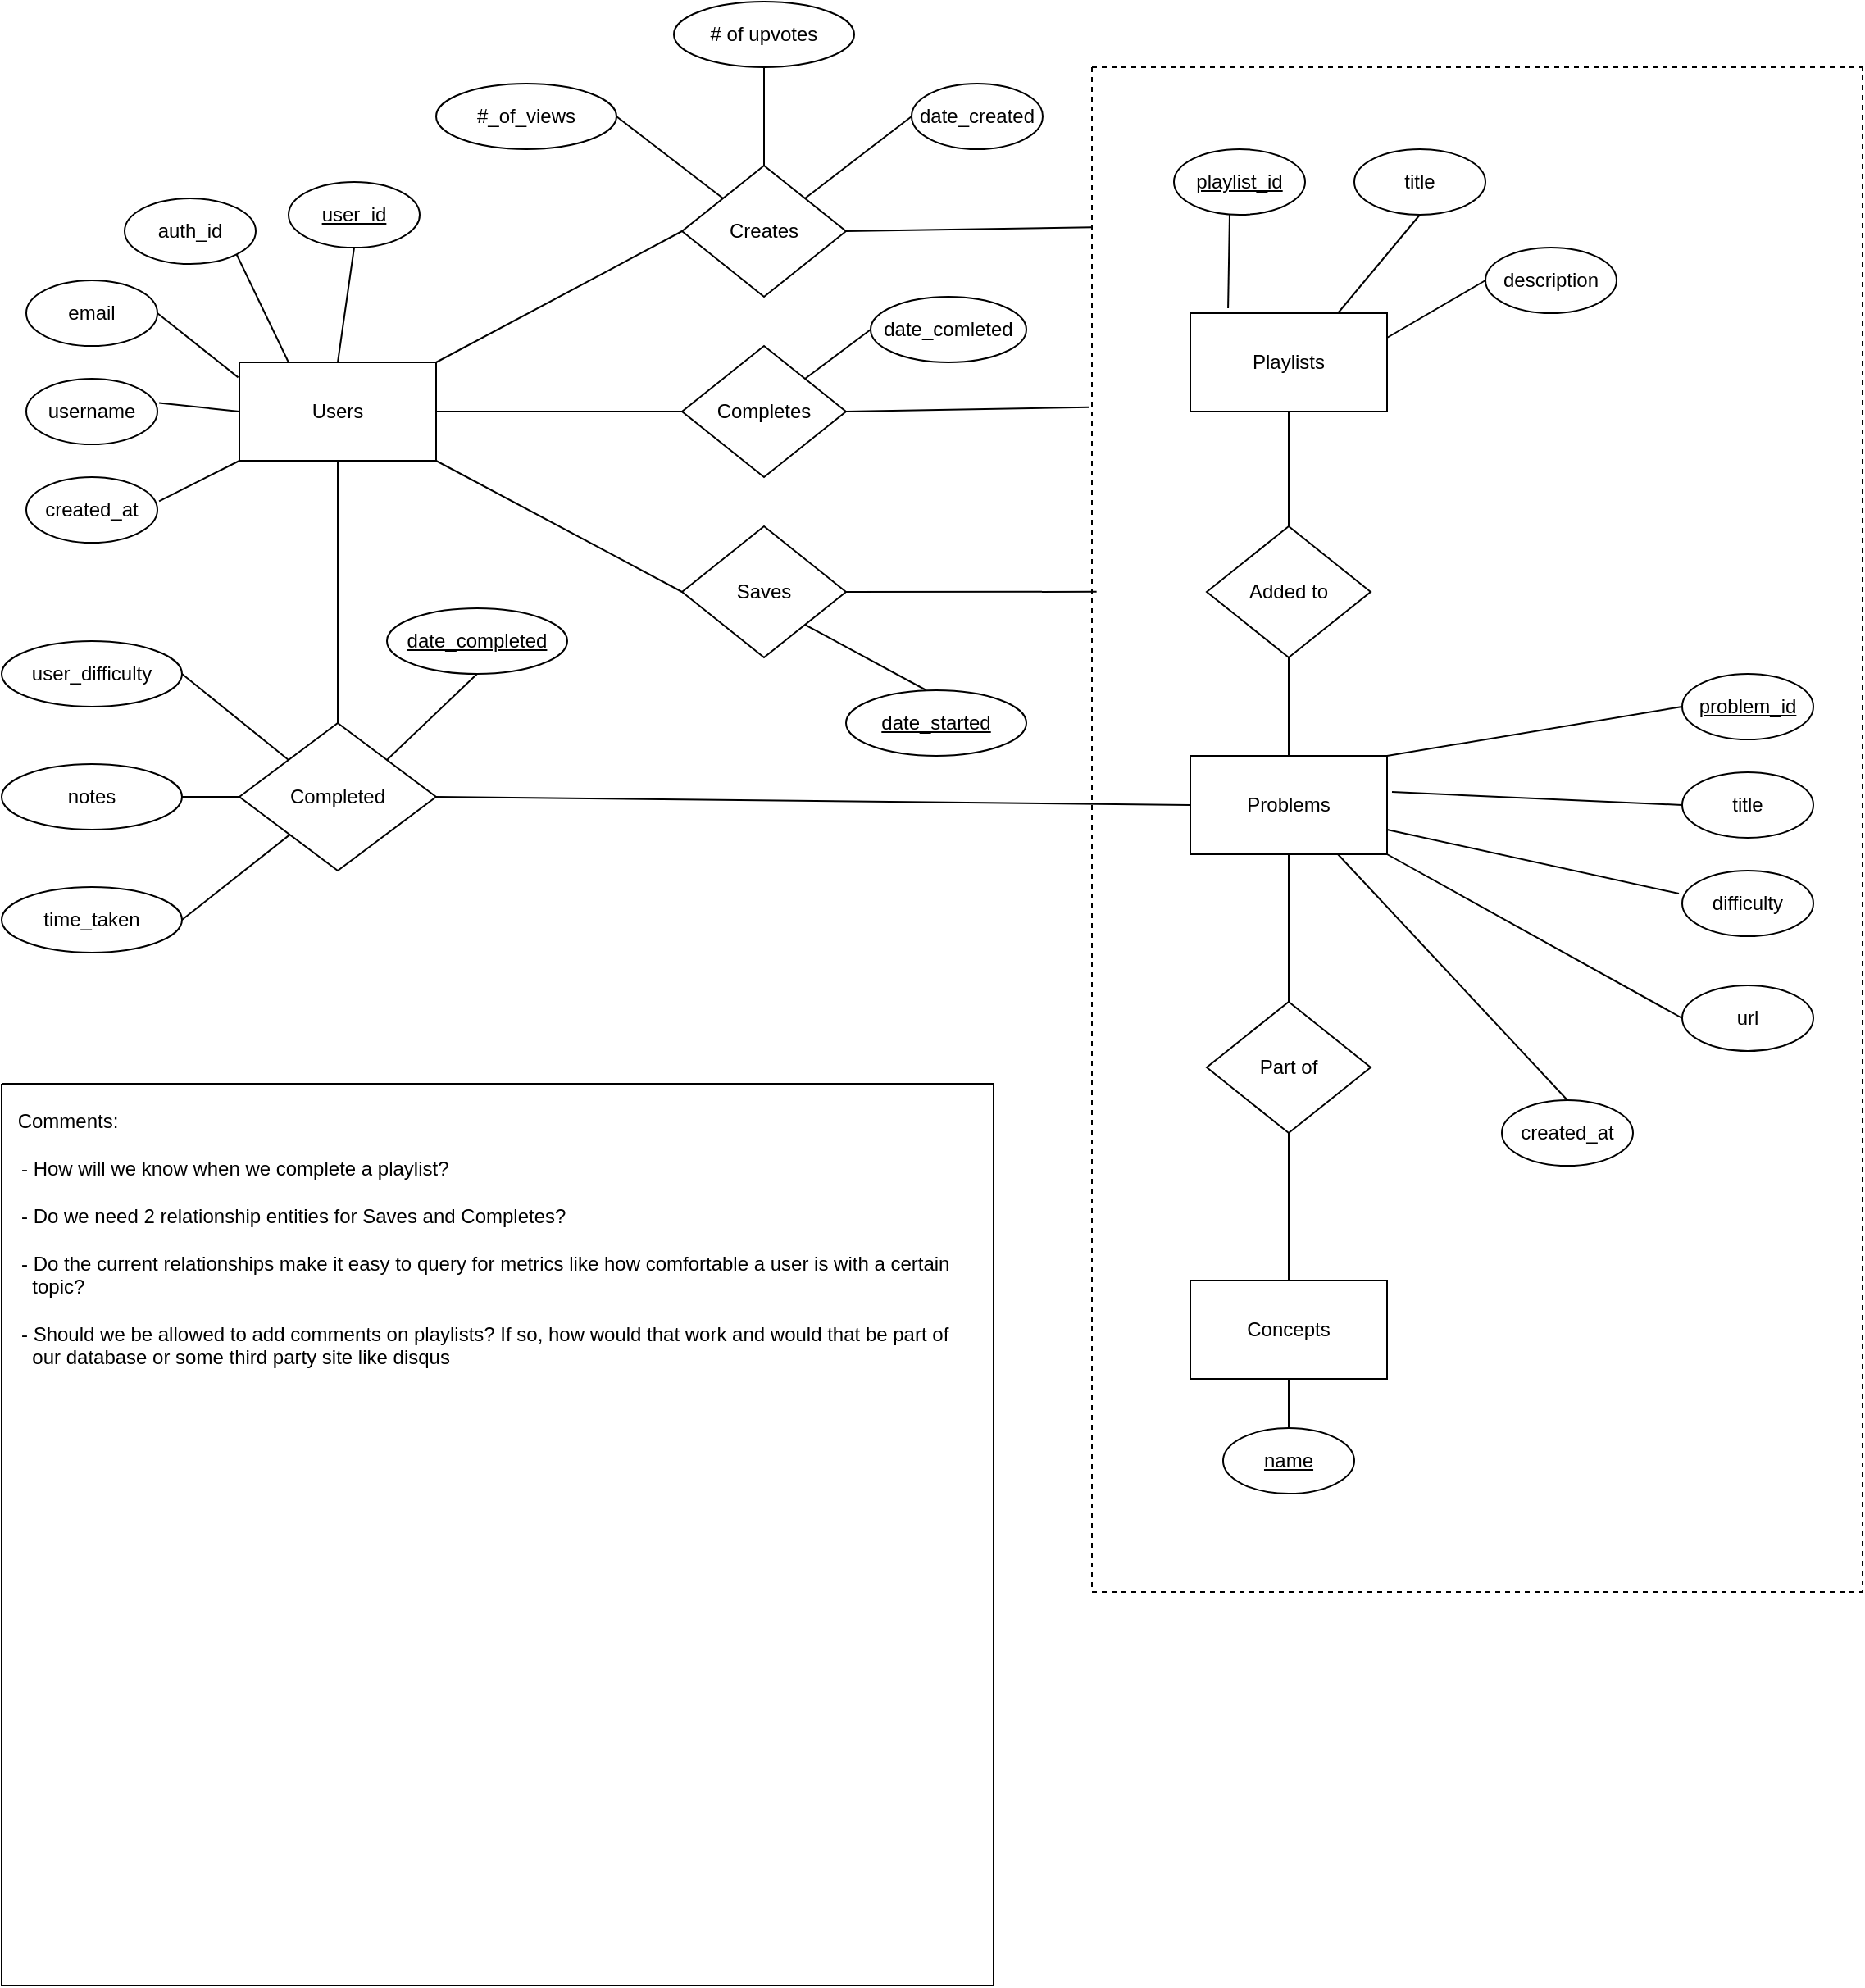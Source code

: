 <mxfile version="26.1.0">
  <diagram name="Page-1" id="QeRg7oiaiNVXQ4Oh6P5c">
    <mxGraphModel dx="2924" dy="2198" grid="1" gridSize="10" guides="1" tooltips="1" connect="1" arrows="1" fold="1" page="1" pageScale="1" pageWidth="850" pageHeight="1100" math="0" shadow="0">
      <root>
        <mxCell id="0" />
        <mxCell id="1" parent="0" />
        <mxCell id="6mohZMEIYoCUt31C2DHW-1" value="Users" style="rounded=0;whiteSpace=wrap;html=1;" parent="1" vertex="1">
          <mxGeometry x="120" y="200" width="120" height="60" as="geometry" />
        </mxCell>
        <mxCell id="6mohZMEIYoCUt31C2DHW-8" value="&lt;u&gt;user_id&lt;/u&gt;" style="ellipse;whiteSpace=wrap;html=1;" parent="1" vertex="1">
          <mxGeometry x="150" y="90" width="80" height="40" as="geometry" />
        </mxCell>
        <mxCell id="6mohZMEIYoCUt31C2DHW-9" value="auth_id" style="ellipse;whiteSpace=wrap;html=1;" parent="1" vertex="1">
          <mxGeometry x="50" y="100" width="80" height="40" as="geometry" />
        </mxCell>
        <mxCell id="6mohZMEIYoCUt31C2DHW-10" value="email" style="ellipse;whiteSpace=wrap;html=1;" parent="1" vertex="1">
          <mxGeometry x="-10" y="150" width="80" height="40" as="geometry" />
        </mxCell>
        <mxCell id="6mohZMEIYoCUt31C2DHW-11" value="username" style="ellipse;whiteSpace=wrap;html=1;" parent="1" vertex="1">
          <mxGeometry x="-10" y="210" width="80" height="40" as="geometry" />
        </mxCell>
        <mxCell id="6mohZMEIYoCUt31C2DHW-12" value="created_at" style="ellipse;whiteSpace=wrap;html=1;" parent="1" vertex="1">
          <mxGeometry x="-10" y="270" width="80" height="40" as="geometry" />
        </mxCell>
        <mxCell id="6mohZMEIYoCUt31C2DHW-13" value="" style="endArrow=none;html=1;rounded=0;entryX=0.5;entryY=1;entryDx=0;entryDy=0;exitX=0.5;exitY=0;exitDx=0;exitDy=0;" parent="1" source="6mohZMEIYoCUt31C2DHW-1" target="6mohZMEIYoCUt31C2DHW-8" edge="1">
          <mxGeometry width="50" height="50" relative="1" as="geometry">
            <mxPoint x="520" y="310" as="sourcePoint" />
            <mxPoint x="570" y="260" as="targetPoint" />
          </mxGeometry>
        </mxCell>
        <mxCell id="6mohZMEIYoCUt31C2DHW-14" value="" style="endArrow=none;html=1;rounded=0;entryX=1;entryY=1;entryDx=0;entryDy=0;exitX=0.25;exitY=0;exitDx=0;exitDy=0;" parent="1" source="6mohZMEIYoCUt31C2DHW-1" target="6mohZMEIYoCUt31C2DHW-9" edge="1">
          <mxGeometry width="50" height="50" relative="1" as="geometry">
            <mxPoint x="520" y="310" as="sourcePoint" />
            <mxPoint x="570" y="260" as="targetPoint" />
          </mxGeometry>
        </mxCell>
        <mxCell id="6mohZMEIYoCUt31C2DHW-15" value="" style="endArrow=none;html=1;rounded=0;entryX=1;entryY=0.5;entryDx=0;entryDy=0;exitX=-0.006;exitY=0.153;exitDx=0;exitDy=0;exitPerimeter=0;" parent="1" source="6mohZMEIYoCUt31C2DHW-1" target="6mohZMEIYoCUt31C2DHW-10" edge="1">
          <mxGeometry width="50" height="50" relative="1" as="geometry">
            <mxPoint x="160" y="210" as="sourcePoint" />
            <mxPoint x="118" y="164" as="targetPoint" />
          </mxGeometry>
        </mxCell>
        <mxCell id="6mohZMEIYoCUt31C2DHW-16" value="" style="endArrow=none;html=1;rounded=0;entryX=1.013;entryY=0.368;entryDx=0;entryDy=0;exitX=0;exitY=0.5;exitDx=0;exitDy=0;entryPerimeter=0;" parent="1" source="6mohZMEIYoCUt31C2DHW-1" target="6mohZMEIYoCUt31C2DHW-11" edge="1">
          <mxGeometry width="50" height="50" relative="1" as="geometry">
            <mxPoint x="170" y="220" as="sourcePoint" />
            <mxPoint x="128" y="174" as="targetPoint" />
          </mxGeometry>
        </mxCell>
        <mxCell id="6mohZMEIYoCUt31C2DHW-17" value="" style="endArrow=none;html=1;rounded=0;entryX=1.013;entryY=0.368;entryDx=0;entryDy=0;exitX=0;exitY=1;exitDx=0;exitDy=0;entryPerimeter=0;" parent="1" source="6mohZMEIYoCUt31C2DHW-1" target="6mohZMEIYoCUt31C2DHW-12" edge="1">
          <mxGeometry width="50" height="50" relative="1" as="geometry">
            <mxPoint x="180" y="230" as="sourcePoint" />
            <mxPoint x="138" y="184" as="targetPoint" />
          </mxGeometry>
        </mxCell>
        <mxCell id="-SGMtxsX90fUDd3RMAnm-1" value="Completed" style="rhombus;whiteSpace=wrap;html=1;" vertex="1" parent="1">
          <mxGeometry x="120" y="420" width="120" height="90" as="geometry" />
        </mxCell>
        <mxCell id="-SGMtxsX90fUDd3RMAnm-2" value="" style="endArrow=none;html=1;rounded=0;exitX=0.5;exitY=1;exitDx=0;exitDy=0;entryX=0.5;entryY=0;entryDx=0;entryDy=0;" edge="1" parent="1" source="6mohZMEIYoCUt31C2DHW-1" target="-SGMtxsX90fUDd3RMAnm-1">
          <mxGeometry width="50" height="50" relative="1" as="geometry">
            <mxPoint x="540" y="600" as="sourcePoint" />
            <mxPoint x="590" y="550" as="targetPoint" />
          </mxGeometry>
        </mxCell>
        <mxCell id="-SGMtxsX90fUDd3RMAnm-4" value="&lt;u&gt;date_completed&lt;/u&gt;" style="ellipse;whiteSpace=wrap;html=1;" vertex="1" parent="1">
          <mxGeometry x="210" y="350" width="110" height="40" as="geometry" />
        </mxCell>
        <mxCell id="-SGMtxsX90fUDd3RMAnm-5" value="time_taken" style="ellipse;whiteSpace=wrap;html=1;" vertex="1" parent="1">
          <mxGeometry x="-25" y="520" width="110" height="40" as="geometry" />
        </mxCell>
        <mxCell id="-SGMtxsX90fUDd3RMAnm-6" value="user_difficulty" style="ellipse;whiteSpace=wrap;html=1;" vertex="1" parent="1">
          <mxGeometry x="-25" y="370" width="110" height="40" as="geometry" />
        </mxCell>
        <mxCell id="-SGMtxsX90fUDd3RMAnm-7" value="" style="endArrow=none;html=1;rounded=0;exitX=1;exitY=0.5;exitDx=0;exitDy=0;entryX=0;entryY=0;entryDx=0;entryDy=0;" edge="1" parent="1" source="-SGMtxsX90fUDd3RMAnm-6" target="-SGMtxsX90fUDd3RMAnm-1">
          <mxGeometry width="50" height="50" relative="1" as="geometry">
            <mxPoint x="540" y="620" as="sourcePoint" />
            <mxPoint x="590" y="570" as="targetPoint" />
          </mxGeometry>
        </mxCell>
        <mxCell id="-SGMtxsX90fUDd3RMAnm-8" value="" style="endArrow=none;html=1;rounded=0;exitX=1;exitY=0;exitDx=0;exitDy=0;entryX=0.5;entryY=1;entryDx=0;entryDy=0;" edge="1" parent="1" source="-SGMtxsX90fUDd3RMAnm-1" target="-SGMtxsX90fUDd3RMAnm-4">
          <mxGeometry width="50" height="50" relative="1" as="geometry">
            <mxPoint x="540" y="620" as="sourcePoint" />
            <mxPoint x="590" y="570" as="targetPoint" />
          </mxGeometry>
        </mxCell>
        <mxCell id="-SGMtxsX90fUDd3RMAnm-9" value="" style="endArrow=none;html=1;rounded=0;entryX=1;entryY=0.5;entryDx=0;entryDy=0;" edge="1" parent="1" source="-SGMtxsX90fUDd3RMAnm-1" target="-SGMtxsX90fUDd3RMAnm-5">
          <mxGeometry width="50" height="50" relative="1" as="geometry">
            <mxPoint x="540" y="620" as="sourcePoint" />
            <mxPoint x="-5" y="540" as="targetPoint" />
          </mxGeometry>
        </mxCell>
        <mxCell id="-SGMtxsX90fUDd3RMAnm-10" value="Saves" style="rhombus;whiteSpace=wrap;html=1;" vertex="1" parent="1">
          <mxGeometry x="390" y="300" width="100" height="80" as="geometry" />
        </mxCell>
        <mxCell id="-SGMtxsX90fUDd3RMAnm-11" value="" style="endArrow=none;html=1;rounded=0;exitX=1;exitY=1;exitDx=0;exitDy=0;entryX=0;entryY=0.5;entryDx=0;entryDy=0;" edge="1" parent="1" source="6mohZMEIYoCUt31C2DHW-1" target="-SGMtxsX90fUDd3RMAnm-10">
          <mxGeometry width="50" height="50" relative="1" as="geometry">
            <mxPoint x="540" y="600" as="sourcePoint" />
            <mxPoint x="590" y="550" as="targetPoint" />
          </mxGeometry>
        </mxCell>
        <mxCell id="-SGMtxsX90fUDd3RMAnm-12" value="" style="endArrow=none;html=1;rounded=0;exitX=1;exitY=0.5;exitDx=0;exitDy=0;entryX=0.006;entryY=0.344;entryDx=0;entryDy=0;entryPerimeter=0;" edge="1" parent="1" source="-SGMtxsX90fUDd3RMAnm-10" target="-SGMtxsX90fUDd3RMAnm-19">
          <mxGeometry width="50" height="50" relative="1" as="geometry">
            <mxPoint x="540" y="600" as="sourcePoint" />
            <mxPoint x="600" y="320" as="targetPoint" />
          </mxGeometry>
        </mxCell>
        <mxCell id="-SGMtxsX90fUDd3RMAnm-18" value="" style="endArrow=none;html=1;rounded=0;exitX=1;exitY=0.5;exitDx=0;exitDy=0;entryX=0;entryY=0.5;entryDx=0;entryDy=0;" edge="1" parent="1" source="-SGMtxsX90fUDd3RMAnm-1" target="6mohZMEIYoCUt31C2DHW-3">
          <mxGeometry width="50" height="50" relative="1" as="geometry">
            <mxPoint x="540" y="600" as="sourcePoint" />
            <mxPoint x="590" y="550" as="targetPoint" />
          </mxGeometry>
        </mxCell>
        <mxCell id="-SGMtxsX90fUDd3RMAnm-19" value="" style="swimlane;startSize=0;dashed=1;" vertex="1" parent="1">
          <mxGeometry x="640" y="20" width="470" height="930" as="geometry">
            <mxRectangle x="470" y="470" width="50" height="40" as="alternateBounds" />
          </mxGeometry>
        </mxCell>
        <mxCell id="6mohZMEIYoCUt31C2DHW-2" value="Playlists" style="rounded=0;whiteSpace=wrap;html=1;" parent="-SGMtxsX90fUDd3RMAnm-19" vertex="1">
          <mxGeometry x="60" y="150" width="120" height="60" as="geometry" />
        </mxCell>
        <mxCell id="6mohZMEIYoCUt31C2DHW-3" value="Problems" style="rounded=0;whiteSpace=wrap;html=1;" parent="-SGMtxsX90fUDd3RMAnm-19" vertex="1">
          <mxGeometry x="60" y="420" width="120" height="60" as="geometry" />
        </mxCell>
        <mxCell id="6mohZMEIYoCUt31C2DHW-19" value="&lt;u&gt;playlist_&lt;span style=&quot;background-color: transparent; color: light-dark(rgb(0, 0, 0), rgb(255, 255, 255));&quot;&gt;id&lt;/span&gt;&lt;/u&gt;" style="ellipse;whiteSpace=wrap;html=1;" parent="-SGMtxsX90fUDd3RMAnm-19" vertex="1">
          <mxGeometry x="50" y="50" width="80" height="40" as="geometry" />
        </mxCell>
        <mxCell id="6mohZMEIYoCUt31C2DHW-20" value="title" style="ellipse;whiteSpace=wrap;html=1;" parent="-SGMtxsX90fUDd3RMAnm-19" vertex="1">
          <mxGeometry x="160" y="50" width="80" height="40" as="geometry" />
        </mxCell>
        <mxCell id="6mohZMEIYoCUt31C2DHW-21" value="description" style="ellipse;whiteSpace=wrap;html=1;" parent="-SGMtxsX90fUDd3RMAnm-19" vertex="1">
          <mxGeometry x="240" y="110" width="80" height="40" as="geometry" />
        </mxCell>
        <mxCell id="6mohZMEIYoCUt31C2DHW-23" value="&lt;u&gt;problem_id&lt;/u&gt;" style="ellipse;whiteSpace=wrap;html=1;" parent="-SGMtxsX90fUDd3RMAnm-19" vertex="1">
          <mxGeometry x="360" y="370" width="80" height="40" as="geometry" />
        </mxCell>
        <mxCell id="6mohZMEIYoCUt31C2DHW-24" value="title" style="ellipse;whiteSpace=wrap;html=1;" parent="-SGMtxsX90fUDd3RMAnm-19" vertex="1">
          <mxGeometry x="360" y="430" width="80" height="40" as="geometry" />
        </mxCell>
        <mxCell id="6mohZMEIYoCUt31C2DHW-26" value="difficulty" style="ellipse;whiteSpace=wrap;html=1;" parent="-SGMtxsX90fUDd3RMAnm-19" vertex="1">
          <mxGeometry x="360" y="490" width="80" height="40" as="geometry" />
        </mxCell>
        <mxCell id="6mohZMEIYoCUt31C2DHW-27" value="Concepts" style="rounded=0;whiteSpace=wrap;html=1;" parent="-SGMtxsX90fUDd3RMAnm-19" vertex="1">
          <mxGeometry x="60" y="740" width="120" height="60" as="geometry" />
        </mxCell>
        <mxCell id="6mohZMEIYoCUt31C2DHW-28" value="&lt;u&gt;name&lt;/u&gt;" style="ellipse;whiteSpace=wrap;html=1;" parent="-SGMtxsX90fUDd3RMAnm-19" vertex="1">
          <mxGeometry x="80" y="830" width="80" height="40" as="geometry" />
        </mxCell>
        <mxCell id="6mohZMEIYoCUt31C2DHW-29" value="url" style="ellipse;whiteSpace=wrap;html=1;" parent="-SGMtxsX90fUDd3RMAnm-19" vertex="1">
          <mxGeometry x="360" y="560" width="80" height="40" as="geometry" />
        </mxCell>
        <mxCell id="6mohZMEIYoCUt31C2DHW-30" value="created_at" style="ellipse;whiteSpace=wrap;html=1;" parent="-SGMtxsX90fUDd3RMAnm-19" vertex="1">
          <mxGeometry x="250" y="630" width="80" height="40" as="geometry" />
        </mxCell>
        <mxCell id="6mohZMEIYoCUt31C2DHW-33" value="" style="endArrow=none;html=1;rounded=0;exitX=0;exitY=0.5;exitDx=0;exitDy=0;entryX=1;entryY=0;entryDx=0;entryDy=0;" parent="-SGMtxsX90fUDd3RMAnm-19" source="6mohZMEIYoCUt31C2DHW-23" target="6mohZMEIYoCUt31C2DHW-3" edge="1">
          <mxGeometry width="50" height="50" relative="1" as="geometry">
            <mxPoint x="490" y="190" as="sourcePoint" />
            <mxPoint x="540" y="140" as="targetPoint" />
          </mxGeometry>
        </mxCell>
        <mxCell id="6mohZMEIYoCUt31C2DHW-34" value="" style="endArrow=none;html=1;rounded=0;exitX=0;exitY=0.5;exitDx=0;exitDy=0;entryX=1.025;entryY=0.367;entryDx=0;entryDy=0;entryPerimeter=0;" parent="-SGMtxsX90fUDd3RMAnm-19" source="6mohZMEIYoCUt31C2DHW-24" target="6mohZMEIYoCUt31C2DHW-3" edge="1">
          <mxGeometry width="50" height="50" relative="1" as="geometry">
            <mxPoint x="30" y="380" as="sourcePoint" />
            <mxPoint x="100" y="430" as="targetPoint" />
          </mxGeometry>
        </mxCell>
        <mxCell id="6mohZMEIYoCUt31C2DHW-35" value="" style="endArrow=none;html=1;rounded=0;exitX=-0.025;exitY=0.35;exitDx=0;exitDy=0;entryX=1;entryY=0.75;entryDx=0;entryDy=0;exitPerimeter=0;" parent="-SGMtxsX90fUDd3RMAnm-19" source="6mohZMEIYoCUt31C2DHW-26" target="6mohZMEIYoCUt31C2DHW-3" edge="1">
          <mxGeometry width="50" height="50" relative="1" as="geometry">
            <mxPoint x="40" y="390" as="sourcePoint" />
            <mxPoint x="110" y="440" as="targetPoint" />
          </mxGeometry>
        </mxCell>
        <mxCell id="6mohZMEIYoCUt31C2DHW-36" value="" style="endArrow=none;html=1;rounded=0;exitX=0;exitY=0.5;exitDx=0;exitDy=0;entryX=1;entryY=1;entryDx=0;entryDy=0;" parent="-SGMtxsX90fUDd3RMAnm-19" source="6mohZMEIYoCUt31C2DHW-29" target="6mohZMEIYoCUt31C2DHW-3" edge="1">
          <mxGeometry width="50" height="50" relative="1" as="geometry">
            <mxPoint x="50" y="400" as="sourcePoint" />
            <mxPoint x="110" y="490" as="targetPoint" />
          </mxGeometry>
        </mxCell>
        <mxCell id="6mohZMEIYoCUt31C2DHW-37" value="" style="endArrow=none;html=1;rounded=0;exitX=0.5;exitY=0;exitDx=0;exitDy=0;entryX=0.75;entryY=1;entryDx=0;entryDy=0;" parent="-SGMtxsX90fUDd3RMAnm-19" source="6mohZMEIYoCUt31C2DHW-30" target="6mohZMEIYoCUt31C2DHW-3" edge="1">
          <mxGeometry width="50" height="50" relative="1" as="geometry">
            <mxPoint x="60" y="410" as="sourcePoint" />
            <mxPoint x="130" y="460" as="targetPoint" />
            <Array as="points" />
          </mxGeometry>
        </mxCell>
        <mxCell id="6mohZMEIYoCUt31C2DHW-38" value="" style="endArrow=none;html=1;rounded=0;exitX=0.425;exitY=1;exitDx=0;exitDy=0;exitPerimeter=0;entryX=0.192;entryY=-0.05;entryDx=0;entryDy=0;entryPerimeter=0;" parent="-SGMtxsX90fUDd3RMAnm-19" source="6mohZMEIYoCUt31C2DHW-19" target="6mohZMEIYoCUt31C2DHW-2" edge="1">
          <mxGeometry width="50" height="50" relative="1" as="geometry">
            <mxPoint x="230" y="270" as="sourcePoint" />
            <mxPoint x="280" y="220" as="targetPoint" />
          </mxGeometry>
        </mxCell>
        <mxCell id="6mohZMEIYoCUt31C2DHW-39" value="" style="endArrow=none;html=1;rounded=0;entryX=0.5;entryY=1;entryDx=0;entryDy=0;exitX=0.75;exitY=0;exitDx=0;exitDy=0;" parent="-SGMtxsX90fUDd3RMAnm-19" source="6mohZMEIYoCUt31C2DHW-2" target="6mohZMEIYoCUt31C2DHW-20" edge="1">
          <mxGeometry width="50" height="50" relative="1" as="geometry">
            <mxPoint x="230" y="270" as="sourcePoint" />
            <mxPoint x="280" y="220" as="targetPoint" />
          </mxGeometry>
        </mxCell>
        <mxCell id="6mohZMEIYoCUt31C2DHW-40" value="" style="endArrow=none;html=1;rounded=0;exitX=1;exitY=0.25;exitDx=0;exitDy=0;entryX=0;entryY=0.5;entryDx=0;entryDy=0;" parent="-SGMtxsX90fUDd3RMAnm-19" source="6mohZMEIYoCUt31C2DHW-2" target="6mohZMEIYoCUt31C2DHW-21" edge="1">
          <mxGeometry width="50" height="50" relative="1" as="geometry">
            <mxPoint x="230" y="270" as="sourcePoint" />
            <mxPoint x="280" y="220" as="targetPoint" />
          </mxGeometry>
        </mxCell>
        <mxCell id="6mohZMEIYoCUt31C2DHW-43" value="" style="endArrow=none;html=1;rounded=0;exitX=0.5;exitY=1;exitDx=0;exitDy=0;entryX=0.5;entryY=0;entryDx=0;entryDy=0;" parent="-SGMtxsX90fUDd3RMAnm-19" source="6mohZMEIYoCUt31C2DHW-27" target="6mohZMEIYoCUt31C2DHW-28" edge="1">
          <mxGeometry width="50" height="50" relative="1" as="geometry">
            <mxPoint x="-655" y="250" as="sourcePoint" />
            <mxPoint x="-605" y="200" as="targetPoint" />
          </mxGeometry>
        </mxCell>
        <mxCell id="-SGMtxsX90fUDd3RMAnm-13" value="Added to" style="rhombus;whiteSpace=wrap;html=1;" vertex="1" parent="-SGMtxsX90fUDd3RMAnm-19">
          <mxGeometry x="70" y="280" width="100" height="80" as="geometry" />
        </mxCell>
        <mxCell id="-SGMtxsX90fUDd3RMAnm-14" value="" style="endArrow=none;html=1;rounded=0;exitX=0.5;exitY=0;exitDx=0;exitDy=0;" edge="1" parent="-SGMtxsX90fUDd3RMAnm-19" source="6mohZMEIYoCUt31C2DHW-3" target="-SGMtxsX90fUDd3RMAnm-13">
          <mxGeometry width="50" height="50" relative="1" as="geometry">
            <mxPoint x="480" y="410" as="sourcePoint" />
            <mxPoint x="530" y="360" as="targetPoint" />
          </mxGeometry>
        </mxCell>
        <mxCell id="-SGMtxsX90fUDd3RMAnm-15" value="" style="endArrow=none;html=1;rounded=0;exitX=0.5;exitY=0;exitDx=0;exitDy=0;entryX=0.5;entryY=1;entryDx=0;entryDy=0;" edge="1" parent="-SGMtxsX90fUDd3RMAnm-19" source="-SGMtxsX90fUDd3RMAnm-13" target="6mohZMEIYoCUt31C2DHW-2">
          <mxGeometry width="50" height="50" relative="1" as="geometry">
            <mxPoint x="-100" y="340" as="sourcePoint" />
            <mxPoint x="-50" y="290" as="targetPoint" />
          </mxGeometry>
        </mxCell>
        <mxCell id="-SGMtxsX90fUDd3RMAnm-24" value="Part of" style="rhombus;whiteSpace=wrap;html=1;" vertex="1" parent="-SGMtxsX90fUDd3RMAnm-19">
          <mxGeometry x="70" y="570" width="100" height="80" as="geometry" />
        </mxCell>
        <mxCell id="-SGMtxsX90fUDd3RMAnm-25" value="" style="endArrow=none;html=1;rounded=0;entryX=0.5;entryY=1;entryDx=0;entryDy=0;" edge="1" parent="-SGMtxsX90fUDd3RMAnm-19" source="-SGMtxsX90fUDd3RMAnm-24" target="6mohZMEIYoCUt31C2DHW-3">
          <mxGeometry width="50" height="50" relative="1" as="geometry">
            <mxPoint x="-60" y="580" as="sourcePoint" />
            <mxPoint x="-10" y="530" as="targetPoint" />
          </mxGeometry>
        </mxCell>
        <mxCell id="-SGMtxsX90fUDd3RMAnm-26" value="" style="endArrow=none;html=1;rounded=0;exitX=0.5;exitY=1;exitDx=0;exitDy=0;" edge="1" parent="-SGMtxsX90fUDd3RMAnm-19" source="-SGMtxsX90fUDd3RMAnm-24" target="6mohZMEIYoCUt31C2DHW-27">
          <mxGeometry width="50" height="50" relative="1" as="geometry">
            <mxPoint x="-60" y="580" as="sourcePoint" />
            <mxPoint x="-10" y="530" as="targetPoint" />
          </mxGeometry>
        </mxCell>
        <mxCell id="-SGMtxsX90fUDd3RMAnm-22" value="notes" style="ellipse;whiteSpace=wrap;html=1;" vertex="1" parent="1">
          <mxGeometry x="-25" y="445" width="110" height="40" as="geometry" />
        </mxCell>
        <mxCell id="-SGMtxsX90fUDd3RMAnm-23" value="" style="endArrow=none;html=1;rounded=0;exitX=1;exitY=0.5;exitDx=0;exitDy=0;entryX=0;entryY=0.5;entryDx=0;entryDy=0;" edge="1" parent="1" source="-SGMtxsX90fUDd3RMAnm-22" target="-SGMtxsX90fUDd3RMAnm-1">
          <mxGeometry width="50" height="50" relative="1" as="geometry">
            <mxPoint x="580" y="520" as="sourcePoint" />
            <mxPoint x="630" y="470" as="targetPoint" />
          </mxGeometry>
        </mxCell>
        <mxCell id="-SGMtxsX90fUDd3RMAnm-27" value="Completes" style="rhombus;whiteSpace=wrap;html=1;" vertex="1" parent="1">
          <mxGeometry x="390" y="190" width="100" height="80" as="geometry" />
        </mxCell>
        <mxCell id="-SGMtxsX90fUDd3RMAnm-28" value="" style="endArrow=none;html=1;rounded=0;exitX=1;exitY=0.5;exitDx=0;exitDy=0;entryX=0;entryY=0.5;entryDx=0;entryDy=0;" edge="1" parent="1" target="-SGMtxsX90fUDd3RMAnm-27" source="6mohZMEIYoCUt31C2DHW-1">
          <mxGeometry width="50" height="50" relative="1" as="geometry">
            <mxPoint x="230" y="50" as="sourcePoint" />
            <mxPoint x="580" y="370" as="targetPoint" />
          </mxGeometry>
        </mxCell>
        <mxCell id="-SGMtxsX90fUDd3RMAnm-29" value="" style="endArrow=none;html=1;rounded=0;exitX=1;exitY=0.5;exitDx=0;exitDy=0;entryX=-0.004;entryY=0.223;entryDx=0;entryDy=0;entryPerimeter=0;" edge="1" parent="1" source="-SGMtxsX90fUDd3RMAnm-27" target="-SGMtxsX90fUDd3RMAnm-19">
          <mxGeometry width="50" height="50" relative="1" as="geometry">
            <mxPoint x="530" y="420" as="sourcePoint" />
            <mxPoint x="632" y="46" as="targetPoint" />
          </mxGeometry>
        </mxCell>
        <mxCell id="-SGMtxsX90fUDd3RMAnm-30" value="Creates" style="rhombus;whiteSpace=wrap;html=1;" vertex="1" parent="1">
          <mxGeometry x="390" y="80" width="100" height="80" as="geometry" />
        </mxCell>
        <mxCell id="-SGMtxsX90fUDd3RMAnm-31" value="" style="endArrow=none;html=1;rounded=0;exitX=1;exitY=0;exitDx=0;exitDy=0;entryX=0;entryY=0.5;entryDx=0;entryDy=0;" edge="1" parent="1" target="-SGMtxsX90fUDd3RMAnm-30" source="6mohZMEIYoCUt31C2DHW-1">
          <mxGeometry width="50" height="50" relative="1" as="geometry">
            <mxPoint x="750" y="-200" as="sourcePoint" />
            <mxPoint x="1100" y="120" as="targetPoint" />
          </mxGeometry>
        </mxCell>
        <mxCell id="-SGMtxsX90fUDd3RMAnm-32" value="" style="endArrow=none;html=1;rounded=0;exitX=1;exitY=0.5;exitDx=0;exitDy=0;entryX=0;entryY=0.105;entryDx=0;entryDy=0;entryPerimeter=0;" edge="1" parent="1" source="-SGMtxsX90fUDd3RMAnm-30" target="-SGMtxsX90fUDd3RMAnm-19">
          <mxGeometry width="50" height="50" relative="1" as="geometry">
            <mxPoint x="1050" y="170" as="sourcePoint" />
            <mxPoint x="1152" y="-204" as="targetPoint" />
          </mxGeometry>
        </mxCell>
        <mxCell id="-SGMtxsX90fUDd3RMAnm-33" value="&lt;u&gt;date_started&lt;/u&gt;" style="ellipse;whiteSpace=wrap;html=1;" vertex="1" parent="1">
          <mxGeometry x="490" y="400" width="110" height="40" as="geometry" />
        </mxCell>
        <mxCell id="-SGMtxsX90fUDd3RMAnm-34" value="" style="endArrow=none;html=1;rounded=0;exitX=1;exitY=1;exitDx=0;exitDy=0;entryX=0.445;entryY=0;entryDx=0;entryDy=0;entryPerimeter=0;" edge="1" parent="1" source="-SGMtxsX90fUDd3RMAnm-10" target="-SGMtxsX90fUDd3RMAnm-33">
          <mxGeometry width="50" height="50" relative="1" as="geometry">
            <mxPoint x="810" y="250" as="sourcePoint" />
            <mxPoint x="860" y="200" as="targetPoint" />
          </mxGeometry>
        </mxCell>
        <mxCell id="-SGMtxsX90fUDd3RMAnm-36" value="&lt;span&gt;# of upvotes&lt;/span&gt;" style="ellipse;whiteSpace=wrap;html=1;fontStyle=0" vertex="1" parent="1">
          <mxGeometry x="385" y="-20" width="110" height="40" as="geometry" />
        </mxCell>
        <mxCell id="-SGMtxsX90fUDd3RMAnm-37" value="&lt;span&gt;#_of_views&lt;/span&gt;" style="ellipse;whiteSpace=wrap;html=1;fontStyle=0" vertex="1" parent="1">
          <mxGeometry x="240" y="30" width="110" height="40" as="geometry" />
        </mxCell>
        <mxCell id="-SGMtxsX90fUDd3RMAnm-39" value="date_created" style="ellipse;whiteSpace=wrap;html=1;" vertex="1" parent="1">
          <mxGeometry x="530" y="30" width="80" height="40" as="geometry" />
        </mxCell>
        <mxCell id="-SGMtxsX90fUDd3RMAnm-40" value="" style="endArrow=none;html=1;rounded=0;exitX=1;exitY=0.5;exitDx=0;exitDy=0;entryX=0;entryY=0;entryDx=0;entryDy=0;" edge="1" parent="1" source="-SGMtxsX90fUDd3RMAnm-37" target="-SGMtxsX90fUDd3RMAnm-30">
          <mxGeometry width="50" height="50" relative="1" as="geometry">
            <mxPoint x="810" y="250" as="sourcePoint" />
            <mxPoint x="860" y="200" as="targetPoint" />
          </mxGeometry>
        </mxCell>
        <mxCell id="-SGMtxsX90fUDd3RMAnm-41" value="" style="endArrow=none;html=1;rounded=0;exitX=0.5;exitY=1;exitDx=0;exitDy=0;entryX=0.5;entryY=0;entryDx=0;entryDy=0;" edge="1" parent="1" source="-SGMtxsX90fUDd3RMAnm-36" target="-SGMtxsX90fUDd3RMAnm-30">
          <mxGeometry width="50" height="50" relative="1" as="geometry">
            <mxPoint x="810" y="250" as="sourcePoint" />
            <mxPoint x="860" y="200" as="targetPoint" />
          </mxGeometry>
        </mxCell>
        <mxCell id="-SGMtxsX90fUDd3RMAnm-42" value="" style="endArrow=none;html=1;rounded=0;exitX=1;exitY=0;exitDx=0;exitDy=0;entryX=0;entryY=0.5;entryDx=0;entryDy=0;" edge="1" parent="1" source="-SGMtxsX90fUDd3RMAnm-30" target="-SGMtxsX90fUDd3RMAnm-39">
          <mxGeometry width="50" height="50" relative="1" as="geometry">
            <mxPoint x="810" y="250" as="sourcePoint" />
            <mxPoint x="860" y="200" as="targetPoint" />
          </mxGeometry>
        </mxCell>
        <mxCell id="-SGMtxsX90fUDd3RMAnm-43" value="date_comleted" style="ellipse;whiteSpace=wrap;html=1;" vertex="1" parent="1">
          <mxGeometry x="505" y="160" width="95" height="40" as="geometry" />
        </mxCell>
        <mxCell id="-SGMtxsX90fUDd3RMAnm-44" value="" style="endArrow=none;html=1;rounded=0;exitX=1;exitY=0;exitDx=0;exitDy=0;entryX=0;entryY=0.5;entryDx=0;entryDy=0;" edge="1" parent="1" source="-SGMtxsX90fUDd3RMAnm-27" target="-SGMtxsX90fUDd3RMAnm-43">
          <mxGeometry width="50" height="50" relative="1" as="geometry">
            <mxPoint x="740" y="440" as="sourcePoint" />
            <mxPoint x="790" y="390" as="targetPoint" />
          </mxGeometry>
        </mxCell>
        <mxCell id="-SGMtxsX90fUDd3RMAnm-45" value="" style="swimlane;startSize=0;" vertex="1" parent="1">
          <mxGeometry x="-25" y="640" width="605" height="550" as="geometry" />
        </mxCell>
        <mxCell id="-SGMtxsX90fUDd3RMAnm-47" value="- How will we know when we complete a playlist?&lt;div&gt;&lt;br&gt;&lt;/div&gt;&lt;div&gt;- Do we need 2 relationship e&lt;span style=&quot;background-color: transparent; color: light-dark(rgb(0, 0, 0), rgb(255, 255, 255));&quot;&gt;ntities for Saves and&lt;/span&gt;&lt;span style=&quot;background-color: transparent; color: light-dark(rgb(0, 0, 0), rgb(255, 255, 255));&quot;&gt;&amp;nbsp;Completes?&lt;/span&gt;&lt;/div&gt;&lt;div&gt;&lt;br&gt;&lt;/div&gt;&lt;div&gt;- Do the current relationships make it easy to query for metrics like how comfortable a user is with a certain&amp;nbsp;&lt;/div&gt;&lt;div&gt;&amp;nbsp; topic?&lt;/div&gt;&lt;div&gt;&lt;br&gt;&lt;/div&gt;&lt;div&gt;- Should we be allowed to add comments on playlists? If so, how would that work and would that be part of&amp;nbsp;&amp;nbsp;&lt;/div&gt;&lt;div&gt;&amp;nbsp; our database or some third party site like disqus&lt;/div&gt;" style="text;html=1;align=left;verticalAlign=top;whiteSpace=wrap;rounded=0;" vertex="1" parent="-SGMtxsX90fUDd3RMAnm-45">
          <mxGeometry x="10" y="38" width="580" height="492" as="geometry" />
        </mxCell>
        <mxCell id="-SGMtxsX90fUDd3RMAnm-46" value="Comments:" style="text;html=1;align=center;verticalAlign=middle;resizable=0;points=[];autosize=1;strokeColor=none;fillColor=none;" vertex="1" parent="1">
          <mxGeometry x="-25" y="648" width="80" height="30" as="geometry" />
        </mxCell>
      </root>
    </mxGraphModel>
  </diagram>
</mxfile>
